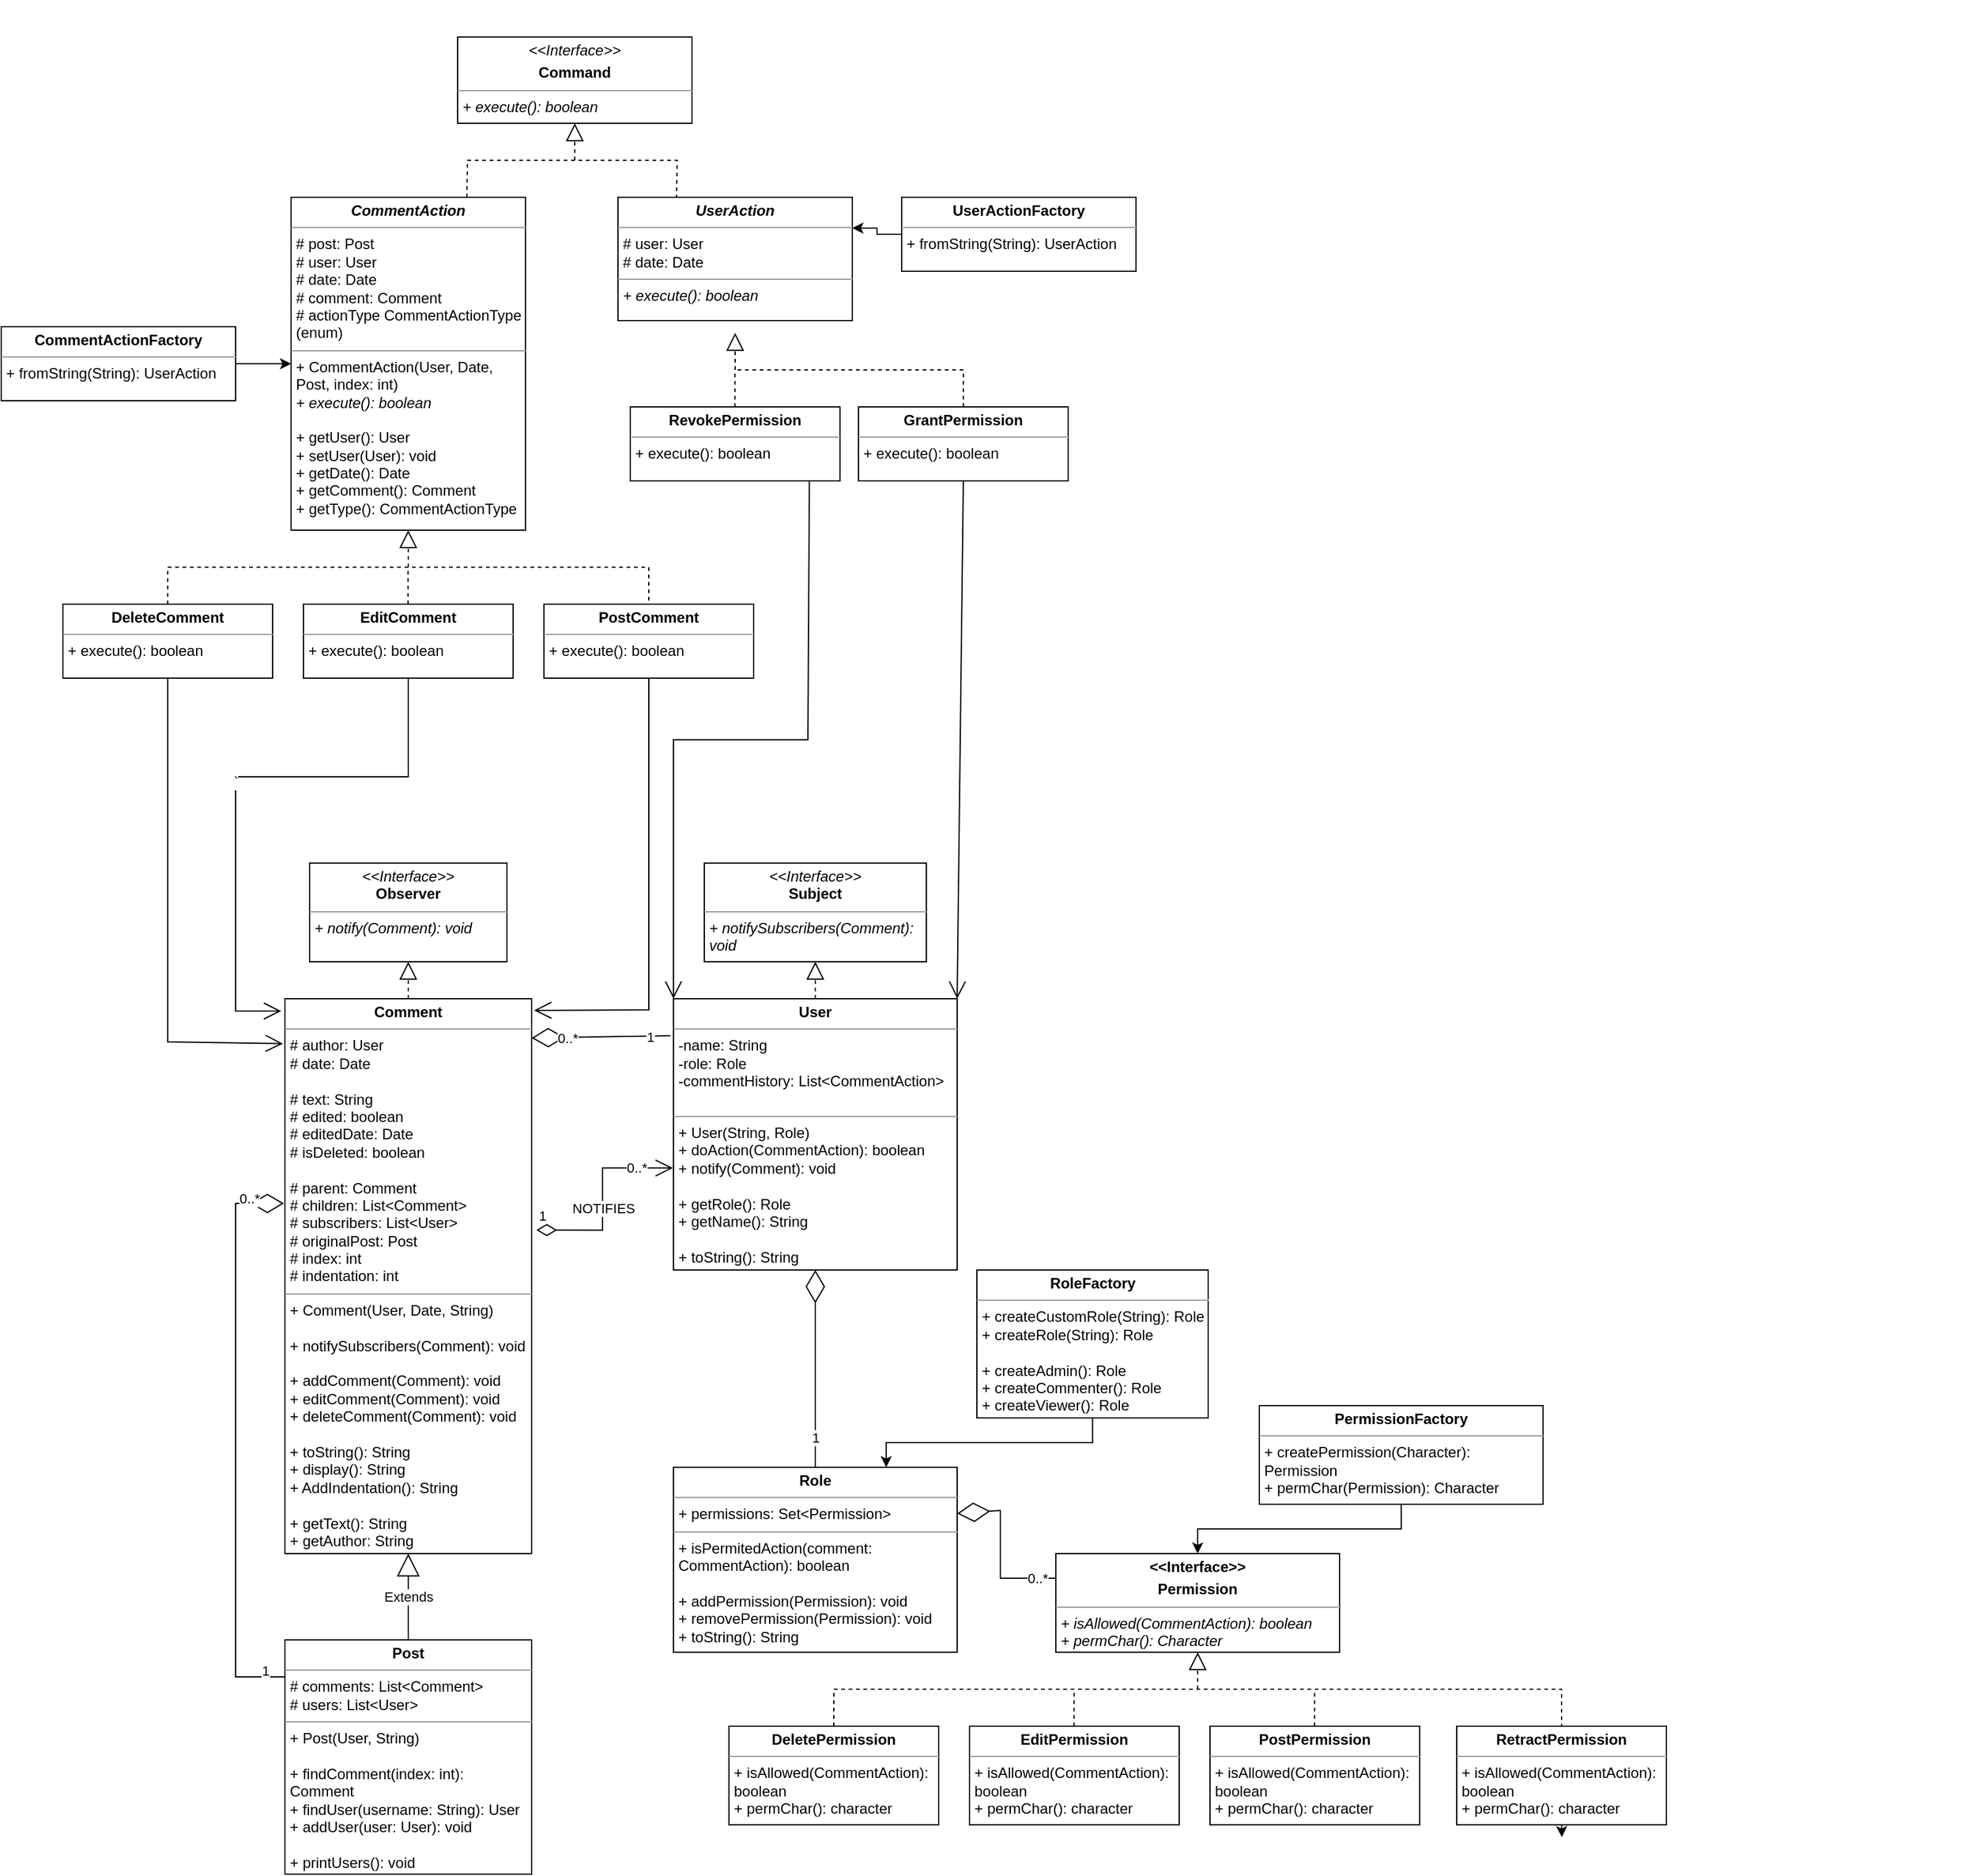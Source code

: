 <mxfile version="22.1.22" type="embed">
  <diagram name="Page-1" id="dYeS0N-J2XbGxKYjIUa5">
    <mxGraphModel dx="1405" dy="1833" grid="1" gridSize="10" guides="1" tooltips="1" connect="1" arrows="1" fold="1" page="1" pageScale="1" pageWidth="850" pageHeight="1100" math="0" shadow="0">
      <root>
        <mxCell id="0" />
        <mxCell id="1" parent="0" />
        <mxCell id="34" value="" style="group" parent="1" vertex="1" connectable="0">
          <mxGeometry x="-270" y="150" width="240" height="710" as="geometry" />
        </mxCell>
        <mxCell id="33" value="" style="group" parent="34" vertex="1" connectable="0">
          <mxGeometry width="240" height="710" as="geometry" />
        </mxCell>
        <mxCell id="2" value="&lt;p style=&quot;margin:0px;margin-top:4px;text-align:center;&quot;&gt;&lt;b&gt;Comment&lt;/b&gt;&lt;/p&gt;&lt;hr size=&quot;1&quot;&gt;&lt;p style=&quot;margin:0px;margin-left:4px;&quot;&gt;# author: User&lt;/p&gt;&lt;p style=&quot;margin:0px;margin-left:4px;&quot;&gt;# date: Date&lt;/p&gt;&lt;p style=&quot;margin:0px;margin-left:4px;&quot;&gt;&lt;br&gt;&lt;/p&gt;&lt;p style=&quot;margin:0px;margin-left:4px;&quot;&gt;# text: String&lt;/p&gt;&lt;p style=&quot;margin:0px;margin-left:4px;&quot;&gt;# edited: boolean&lt;/p&gt;&lt;p style=&quot;margin:0px;margin-left:4px;&quot;&gt;# editedDate: Date&lt;/p&gt;&lt;p style=&quot;margin:0px;margin-left:4px;&quot;&gt;# isDeleted: boolean&lt;/p&gt;&lt;p style=&quot;margin:0px;margin-left:4px;&quot;&gt;&lt;br&gt;&lt;/p&gt;&lt;p style=&quot;margin:0px;margin-left:4px;&quot;&gt;# parent: Comment&lt;/p&gt;&lt;p style=&quot;margin:0px;margin-left:4px;&quot;&gt;# children: List&amp;lt;Comment&amp;gt;&lt;/p&gt;&lt;p style=&quot;margin:0px;margin-left:4px;&quot;&gt;# subscribers: List&amp;lt;User&amp;gt;&lt;/p&gt;&lt;p style=&quot;border-color: var(--border-color); margin: 0px 0px 0px 4px;&quot;&gt;# originalPost: Post&lt;/p&gt;&lt;p style=&quot;border-color: var(--border-color); margin: 0px 0px 0px 4px;&quot;&gt;# index: int&lt;/p&gt;&lt;p style=&quot;border-color: var(--border-color); margin: 0px 0px 0px 4px;&quot;&gt;# indentation: int&lt;/p&gt;&lt;hr size=&quot;1&quot;&gt;&lt;p style=&quot;margin:0px;margin-left:4px;&quot;&gt;+ Comment(User, Date, String)&lt;/p&gt;&lt;p style=&quot;margin:0px;margin-left:4px;&quot;&gt;&lt;br&gt;&lt;/p&gt;&lt;p style=&quot;border-color: var(--border-color); margin: 0px 0px 0px 4px;&quot;&gt;+ notifySubscribers(Comment): void&lt;/p&gt;&lt;p style=&quot;border-color: var(--border-color); margin: 0px 0px 0px 4px;&quot;&gt;&lt;br&gt;&lt;/p&gt;&lt;p style=&quot;margin:0px;margin-left:4px;&quot;&gt;&lt;span style=&quot;background-color: initial;&quot;&gt;+ addComment(Comment): void&lt;/span&gt;&lt;br&gt;&lt;/p&gt;&lt;p style=&quot;margin:0px;margin-left:4px;&quot;&gt;&lt;span style=&quot;background-color: initial;&quot;&gt;+ editComment(Comment): void&lt;/span&gt;&lt;/p&gt;&lt;p style=&quot;margin:0px;margin-left:4px;&quot;&gt;&lt;span style=&quot;background-color: initial;&quot;&gt;+ deleteComment(Comment): void&lt;/span&gt;&lt;/p&gt;&lt;p style=&quot;margin:0px;margin-left:4px;&quot;&gt;&lt;br&gt;&lt;/p&gt;&lt;p style=&quot;margin:0px;margin-left:4px;&quot;&gt;+ toString(): String&lt;/p&gt;&lt;p style=&quot;margin:0px;margin-left:4px;&quot;&gt;+ display(): String&lt;/p&gt;&lt;p style=&quot;margin:0px;margin-left:4px;&quot;&gt;+ AddIndentation(): String&lt;/p&gt;&lt;p style=&quot;margin:0px;margin-left:4px;&quot;&gt;&lt;br&gt;&lt;/p&gt;&lt;p style=&quot;margin:0px;margin-left:4px;&quot;&gt;+ getText(): String&lt;/p&gt;&lt;p style=&quot;margin:0px;margin-left:4px;&quot;&gt;+ getAuthor: String&lt;/p&gt;" style="verticalAlign=top;align=left;overflow=fill;fontSize=12;fontFamily=Helvetica;html=1;whiteSpace=wrap;" parent="33" vertex="1">
          <mxGeometry x="40" width="200" height="450" as="geometry" />
        </mxCell>
        <mxCell id="3" value="&lt;p style=&quot;margin:0px;margin-top:4px;text-align:center;&quot;&gt;&lt;b&gt;Post&lt;/b&gt;&lt;/p&gt;&lt;hr size=&quot;1&quot;&gt;&lt;p style=&quot;margin:0px;margin-left:4px;&quot;&gt;&lt;span style=&quot;background-color: initial;&quot;&gt;# comments: List&amp;lt;Comment&amp;gt;&lt;/span&gt;&lt;br&gt;&lt;/p&gt;&lt;p style=&quot;margin:0px;margin-left:4px;&quot;&gt;# users: List&amp;lt;User&amp;gt;&lt;/p&gt;&lt;hr size=&quot;1&quot;&gt;&lt;p style=&quot;margin:0px;margin-left:4px;&quot;&gt;+ Post(User, String)&lt;/p&gt;&lt;p style=&quot;margin:0px;margin-left:4px;&quot;&gt;&lt;br&gt;&lt;/p&gt;&lt;p style=&quot;margin:0px;margin-left:4px;&quot;&gt;+ findComment(index: int): Comment&lt;/p&gt;&lt;p style=&quot;margin:0px;margin-left:4px;&quot;&gt;+ findUser(username: String): User&lt;/p&gt;&lt;p style=&quot;margin:0px;margin-left:4px;&quot;&gt;+ addUser(user: User): void&lt;/p&gt;&lt;p style=&quot;margin:0px;margin-left:4px;&quot;&gt;&lt;br&gt;&lt;/p&gt;&lt;p style=&quot;margin:0px;margin-left:4px;&quot;&gt;+ printUsers(): void&lt;/p&gt;" style="verticalAlign=top;align=left;overflow=fill;fontSize=12;fontFamily=Helvetica;html=1;whiteSpace=wrap;" parent="33" vertex="1">
          <mxGeometry x="40" y="520" width="200" height="190" as="geometry" />
        </mxCell>
        <mxCell id="4" value="Extends" style="endArrow=block;endSize=16;endFill=0;html=1;rounded=0;entryX=0.5;entryY=1;entryDx=0;entryDy=0;exitX=0.5;exitY=0;exitDx=0;exitDy=0;" parent="33" source="3" target="2" edge="1">
          <mxGeometry width="160" relative="1" as="geometry">
            <mxPoint x="100" y="480" as="sourcePoint" />
            <mxPoint x="260" y="480" as="targetPoint" />
          </mxGeometry>
        </mxCell>
        <mxCell id="5" value="" style="endArrow=diamondThin;endFill=0;endSize=24;html=1;rounded=0;entryX=-0.004;entryY=0.369;entryDx=0;entryDy=0;entryPerimeter=0;" parent="33" target="2" edge="1">
          <mxGeometry width="160" relative="1" as="geometry">
            <mxPoint x="40" y="550" as="sourcePoint" />
            <mxPoint x="40" y="170" as="targetPoint" />
            <Array as="points">
              <mxPoint y="550" />
              <mxPoint y="166" />
            </Array>
          </mxGeometry>
        </mxCell>
        <mxCell id="6" value="0..*" style="edgeLabel;html=1;align=center;verticalAlign=middle;resizable=0;points=[];" parent="5" vertex="1" connectable="0">
          <mxGeometry x="0.877" y="4" relative="1" as="geometry">
            <mxPoint as="offset" />
          </mxGeometry>
        </mxCell>
        <mxCell id="12" value="1" style="edgeLabel;html=1;align=center;verticalAlign=middle;resizable=0;points=[];" parent="5" vertex="1" connectable="0">
          <mxGeometry x="-0.924" y="-5" relative="1" as="geometry">
            <mxPoint x="1" as="offset" />
          </mxGeometry>
        </mxCell>
        <mxCell id="78" value="" style="endArrow=open;endFill=1;endSize=12;html=1;rounded=0;exitX=0.854;exitY=0.98;exitDx=0;exitDy=0;exitPerimeter=0;entryX=0;entryY=0;entryDx=0;entryDy=0;" parent="1" source="72" target="7" edge="1">
          <mxGeometry width="160" relative="1" as="geometry">
            <mxPoint x="315" y="100" as="sourcePoint" />
            <mxPoint x="510" y="140" as="targetPoint" />
            <Array as="points">
              <mxPoint x="194" y="-60" />
              <mxPoint x="85" y="-60" />
            </Array>
          </mxGeometry>
        </mxCell>
        <mxCell id="10" value="" style="endArrow=diamondThin;endFill=0;endSize=24;html=1;rounded=0;exitX=-0.011;exitY=0.145;exitDx=0;exitDy=0;exitPerimeter=0;entryX=1;entryY=0;entryDx=0;entryDy=0;" parent="1" edge="1">
          <mxGeometry width="160" relative="1" as="geometry">
            <mxPoint x="82.47" y="180.0" as="sourcePoint" />
            <mxPoint x="-30" y="181.82" as="targetPoint" />
          </mxGeometry>
        </mxCell>
        <mxCell id="11" value="1" style="edgeLabel;html=1;align=center;verticalAlign=middle;resizable=0;points=[];" parent="10" vertex="1" connectable="0">
          <mxGeometry x="-0.697" relative="1" as="geometry">
            <mxPoint as="offset" />
          </mxGeometry>
        </mxCell>
        <mxCell id="198" value="0..*&lt;br&gt;" style="edgeLabel;html=1;align=center;verticalAlign=middle;resizable=0;points=[];" vertex="1" connectable="0" parent="10">
          <mxGeometry x="0.496" relative="1" as="geometry">
            <mxPoint as="offset" />
          </mxGeometry>
        </mxCell>
        <mxCell id="88" value="" style="group" parent="1" vertex="1" connectable="0">
          <mxGeometry x="50" y="150" width="1090" height="640" as="geometry" />
        </mxCell>
        <mxCell id="32" value="" style="group" parent="88" vertex="1" connectable="0">
          <mxGeometry width="1090" height="640" as="geometry" />
        </mxCell>
        <mxCell id="43" value="" style="group" parent="32" vertex="1" connectable="0">
          <mxGeometry x="35" y="380" width="825" height="290" as="geometry" />
        </mxCell>
        <mxCell id="13" value="&lt;p style=&quot;margin:0px;margin-top:4px;text-align:center;&quot;&gt;&lt;b&gt;Role&lt;/b&gt;&lt;/p&gt;&lt;hr size=&quot;1&quot;&gt;&lt;p style=&quot;margin:0px;margin-left:4px;&quot;&gt;&lt;span style=&quot;background-color: initial;&quot;&gt;+ permissions: Set&amp;lt;Permission&amp;gt;&lt;/span&gt;&lt;span style=&quot;background-color: initial;&quot;&gt;&amp;nbsp;&lt;/span&gt;&lt;/p&gt;&lt;hr size=&quot;1&quot;&gt;&lt;p style=&quot;margin:0px;margin-left:4px;&quot;&gt;+ isPermitedAction(comment: CommentAction): boolean&lt;/p&gt;&lt;p style=&quot;margin:0px;margin-left:4px;&quot;&gt;&lt;br&gt;&lt;/p&gt;&lt;p style=&quot;margin:0px;margin-left:4px;&quot;&gt;+ addPermission(Permission): void&lt;/p&gt;&lt;p style=&quot;margin:0px;margin-left:4px;&quot;&gt;+ removePermission(Permission): void&lt;/p&gt;&lt;p style=&quot;margin:0px;margin-left:4px;&quot;&gt;+ toString(): String&lt;/p&gt;" style="verticalAlign=top;align=left;overflow=fill;fontSize=12;fontFamily=Helvetica;html=1;whiteSpace=wrap;" parent="43" vertex="1">
          <mxGeometry width="230" height="150" as="geometry" />
        </mxCell>
        <mxCell id="16" value="&lt;p style=&quot;margin:0px;margin-top:4px;text-align:center;&quot;&gt;&lt;b&gt;&amp;lt;&amp;lt;Interface&amp;gt;&amp;gt;&lt;/b&gt;&lt;/p&gt;&lt;p style=&quot;margin:0px;margin-top:4px;text-align:center;&quot;&gt;&lt;b&gt;Permission&lt;/b&gt;&lt;/p&gt;&lt;hr size=&quot;1&quot;&gt;&lt;p style=&quot;margin:0px;margin-left:4px;&quot;&gt;&lt;span style=&quot;background-color: initial;&quot;&gt;&lt;i&gt;+ isAllowed(CommentAction): boolean&lt;/i&gt;&lt;/span&gt;&lt;/p&gt;&lt;p style=&quot;margin:0px;margin-left:4px;&quot;&gt;&lt;i&gt;+ permChar(): Character&lt;/i&gt;&lt;/p&gt;" style="verticalAlign=top;align=left;overflow=fill;fontSize=12;fontFamily=Helvetica;html=1;whiteSpace=wrap;" parent="43" vertex="1">
          <mxGeometry x="310" y="70" width="230" height="80" as="geometry" />
        </mxCell>
        <mxCell id="17" value="&lt;p style=&quot;margin:0px;margin-top:4px;text-align:center;&quot;&gt;&lt;b style=&quot;background-color: initial;&quot;&gt;DeletePermission&lt;/b&gt;&lt;br&gt;&lt;/p&gt;&lt;hr size=&quot;1&quot;&gt;&lt;p style=&quot;margin:0px;margin-left:4px;&quot;&gt;&lt;span style=&quot;background-color: initial;&quot;&gt;+ isAllowed(CommentAction): boolean&lt;/span&gt;&lt;/p&gt;&lt;p style=&quot;margin:0px;margin-left:4px;&quot;&gt;&lt;span style=&quot;background-color: initial;&quot;&gt;+ permChar(): character&lt;/span&gt;&lt;/p&gt;" style="verticalAlign=top;align=left;overflow=fill;fontSize=12;fontFamily=Helvetica;html=1;whiteSpace=wrap;" parent="43" vertex="1">
          <mxGeometry x="45" y="210" width="170" height="80" as="geometry" />
        </mxCell>
        <mxCell id="21" value="&lt;p style=&quot;margin:0px;margin-top:4px;text-align:center;&quot;&gt;&lt;b&gt;EditPermission&lt;/b&gt;&lt;/p&gt;&lt;hr size=&quot;1&quot;&gt;&lt;p style=&quot;margin:0px;margin-left:4px;&quot;&gt;&lt;span style=&quot;background-color: initial;&quot;&gt;+ isAllowed(CommentAction): boolean&lt;/span&gt;&lt;/p&gt;&lt;p style=&quot;margin:0px;margin-left:4px;&quot;&gt;&lt;span style=&quot;background-color: initial;&quot;&gt;+ permChar(): character&lt;/span&gt;&lt;/p&gt;" style="verticalAlign=top;align=left;overflow=fill;fontSize=12;fontFamily=Helvetica;html=1;whiteSpace=wrap;" parent="43" vertex="1">
          <mxGeometry x="240" y="210" width="170" height="80" as="geometry" />
        </mxCell>
        <mxCell id="108" style="edgeStyle=orthogonalEdgeStyle;rounded=0;orthogonalLoop=1;jettySize=auto;html=1;exitX=0.5;exitY=1;exitDx=0;exitDy=0;" parent="43" source="22" edge="1">
          <mxGeometry relative="1" as="geometry">
            <mxPoint x="720.286" y="300" as="targetPoint" />
          </mxGeometry>
        </mxCell>
        <mxCell id="22" value="&lt;p style=&quot;margin:0px;margin-top:4px;text-align:center;&quot;&gt;&lt;b&gt;RetractPermission&lt;/b&gt;&lt;/p&gt;&lt;hr size=&quot;1&quot;&gt;&lt;p style=&quot;margin:0px;margin-left:4px;&quot;&gt;&lt;span style=&quot;background-color: initial;&quot;&gt;+ isAllowed(CommentAction): boolean&lt;/span&gt;&lt;/p&gt;&lt;p style=&quot;margin:0px;margin-left:4px;&quot;&gt;+ permChar(): character&lt;span style=&quot;background-color: initial;&quot;&gt;&lt;br&gt;&lt;/span&gt;&lt;/p&gt;" style="verticalAlign=top;align=left;overflow=fill;fontSize=12;fontFamily=Helvetica;html=1;whiteSpace=wrap;" parent="43" vertex="1">
          <mxGeometry x="635" y="210" width="170" height="80" as="geometry" />
        </mxCell>
        <mxCell id="23" value="&lt;p style=&quot;margin:0px;margin-top:4px;text-align:center;&quot;&gt;&lt;b&gt;PostPermission&lt;/b&gt;&lt;/p&gt;&lt;hr size=&quot;1&quot;&gt;&lt;p style=&quot;margin:0px;margin-left:4px;&quot;&gt;&lt;span style=&quot;background-color: initial;&quot;&gt;+ isAllowed(CommentAction): boolean&lt;/span&gt;&lt;/p&gt;&lt;p style=&quot;margin:0px;margin-left:4px;&quot;&gt;+ permChar(): character&lt;span style=&quot;background-color: initial;&quot;&gt;&lt;br&gt;&lt;/span&gt;&lt;/p&gt;" style="verticalAlign=top;align=left;overflow=fill;fontSize=12;fontFamily=Helvetica;html=1;whiteSpace=wrap;" parent="43" vertex="1">
          <mxGeometry x="435" y="210" width="170" height="80" as="geometry" />
        </mxCell>
        <mxCell id="24" value="" style="endArrow=diamondThin;endFill=0;endSize=24;html=1;rounded=0;exitX=0;exitY=0.25;exitDx=0;exitDy=0;entryX=1;entryY=0.25;entryDx=0;entryDy=0;" parent="43" source="16" target="13" edge="1">
          <mxGeometry width="160" relative="1" as="geometry">
            <mxPoint x="-281" y="17" as="sourcePoint" />
            <mxPoint x="-390" y="17" as="targetPoint" />
            <Array as="points">
              <mxPoint x="265" y="90" />
              <mxPoint x="265" y="35" />
            </Array>
          </mxGeometry>
        </mxCell>
        <mxCell id="26" value="0..*&lt;br&gt;" style="edgeLabel;html=1;align=center;verticalAlign=middle;resizable=0;points=[];" parent="24" vertex="1" connectable="0">
          <mxGeometry x="-0.77" relative="1" as="geometry">
            <mxPoint as="offset" />
          </mxGeometry>
        </mxCell>
        <mxCell id="27" value="" style="endArrow=block;dashed=1;endFill=0;endSize=12;html=1;rounded=0;entryX=0.5;entryY=1;entryDx=0;entryDy=0;" parent="43" target="16" edge="1">
          <mxGeometry width="160" relative="1" as="geometry">
            <mxPoint x="425" y="180" as="sourcePoint" />
            <mxPoint x="510" y="400" as="targetPoint" />
          </mxGeometry>
        </mxCell>
        <mxCell id="28" value="" style="endArrow=none;dashed=1;endFill=0;endSize=12;html=1;rounded=0;entryX=0.5;entryY=0;entryDx=0;entryDy=0;exitX=0.5;exitY=0;exitDx=0;exitDy=0;" parent="43" source="17" target="22" edge="1">
          <mxGeometry width="160" relative="1" as="geometry">
            <mxPoint x="140" y="180" as="sourcePoint" />
            <mxPoint x="730" y="180" as="targetPoint" />
            <Array as="points">
              <mxPoint x="130" y="180" />
              <mxPoint x="430" y="180" />
              <mxPoint x="720" y="180" />
            </Array>
          </mxGeometry>
        </mxCell>
        <mxCell id="30" value="" style="endArrow=none;dashed=1;endFill=0;endSize=12;html=1;rounded=0;entryX=0.5;entryY=1;entryDx=0;entryDy=0;" parent="43" edge="1">
          <mxGeometry width="160" relative="1" as="geometry">
            <mxPoint x="324.76" y="210" as="sourcePoint" />
            <mxPoint x="324.76" y="180" as="targetPoint" />
          </mxGeometry>
        </mxCell>
        <mxCell id="31" value="" style="endArrow=none;dashed=1;endFill=0;endSize=12;html=1;rounded=0;entryX=0.5;entryY=1;entryDx=0;entryDy=0;" parent="43" edge="1">
          <mxGeometry width="160" relative="1" as="geometry">
            <mxPoint x="519.76" y="210" as="sourcePoint" />
            <mxPoint x="519.76" y="180" as="targetPoint" />
          </mxGeometry>
        </mxCell>
        <mxCell id="7" value="&lt;p style=&quot;margin:0px;margin-top:4px;text-align:center;&quot;&gt;&lt;b&gt;User&lt;/b&gt;&lt;/p&gt;&lt;hr size=&quot;1&quot;&gt;&lt;p style=&quot;margin:0px;margin-left:4px;&quot;&gt;-name: String&lt;/p&gt;&lt;p style=&quot;margin:0px;margin-left:4px;&quot;&gt;-role: Role&lt;/p&gt;&lt;p style=&quot;margin:0px;margin-left:4px;&quot;&gt;-commentHistory: List&amp;lt;CommentAction&amp;gt;&lt;/p&gt;&lt;p style=&quot;margin:0px;margin-left:4px;&quot;&gt;&amp;nbsp;&lt;/p&gt;&lt;hr size=&quot;1&quot;&gt;&lt;p style=&quot;margin:0px;margin-left:4px;&quot;&gt;+ User(String, Role)&amp;nbsp;&lt;/p&gt;&lt;p style=&quot;margin:0px;margin-left:4px;&quot;&gt;+ doAction(CommentAction): boolean&lt;/p&gt;&lt;p style=&quot;margin:0px;margin-left:4px;&quot;&gt;+ notify(Comment): void&lt;/p&gt;&lt;p style=&quot;margin:0px;margin-left:4px;&quot;&gt;&lt;br&gt;&lt;/p&gt;&lt;p style=&quot;margin:0px;margin-left:4px;&quot;&gt;+ getRole(): Role&lt;/p&gt;&lt;p style=&quot;margin:0px;margin-left:4px;&quot;&gt;+ getName(): String&lt;/p&gt;&lt;p style=&quot;margin:0px;margin-left:4px;&quot;&gt;&lt;br&gt;&lt;/p&gt;&lt;p style=&quot;margin:0px;margin-left:4px;&quot;&gt;+ toString(): String&lt;/p&gt;" style="verticalAlign=top;align=left;overflow=fill;fontSize=12;fontFamily=Helvetica;html=1;whiteSpace=wrap;" parent="32" vertex="1">
          <mxGeometry x="35" width="230" height="220" as="geometry" />
        </mxCell>
        <mxCell id="14" value="" style="endArrow=diamondThin;endFill=0;endSize=24;html=1;rounded=0;exitX=0.5;exitY=0;exitDx=0;exitDy=0;entryX=0.5;entryY=1;entryDx=0;entryDy=0;" parent="32" source="13" target="7" edge="1">
          <mxGeometry width="160" relative="1" as="geometry">
            <mxPoint x="1094" y="150" as="sourcePoint" />
            <mxPoint x="150" y="210" as="targetPoint" />
          </mxGeometry>
        </mxCell>
        <mxCell id="15" value="1" style="edgeLabel;html=1;align=center;verticalAlign=middle;resizable=0;points=[];" parent="14" vertex="1" connectable="0">
          <mxGeometry x="-0.697" relative="1" as="geometry">
            <mxPoint as="offset" />
          </mxGeometry>
        </mxCell>
        <mxCell id="171" value="&lt;p style=&quot;margin:0px;margin-top:4px;text-align:center;&quot;&gt;&lt;b&gt;RoleFactory&lt;/b&gt;&lt;/p&gt;&lt;hr size=&quot;1&quot;&gt;&lt;p style=&quot;margin:0px;margin-left:4px;&quot;&gt;+ createCustomRole(String): Role&lt;/p&gt;&lt;p style=&quot;margin:0px;margin-left:4px;&quot;&gt;+ createRole(String): Role&lt;/p&gt;&lt;p style=&quot;margin:0px;margin-left:4px;&quot;&gt;&lt;br&gt;&lt;/p&gt;&lt;p style=&quot;margin:0px;margin-left:4px;&quot;&gt;+ createAdmin(): Role&lt;/p&gt;&lt;p style=&quot;margin:0px;margin-left:4px;&quot;&gt;+ createCommenter(): Role&lt;/p&gt;&lt;p style=&quot;margin:0px;margin-left:4px;&quot;&gt;+ createViewer(): Role&lt;/p&gt;" style="verticalAlign=top;align=left;overflow=fill;fontSize=12;fontFamily=Helvetica;html=1;whiteSpace=wrap;" vertex="1" parent="32">
          <mxGeometry x="281" y="220" width="187.5" height="120" as="geometry" />
        </mxCell>
        <mxCell id="172" value="" style="edgeStyle=orthogonalEdgeStyle;rounded=0;orthogonalLoop=1;jettySize=auto;html=1;entryX=0.75;entryY=0;entryDx=0;entryDy=0;exitX=0.5;exitY=1;exitDx=0;exitDy=0;" edge="1" parent="32" source="171" target="13">
          <mxGeometry relative="1" as="geometry">
            <mxPoint x="198.571" y="350" as="sourcePoint" />
            <mxPoint x="585" y="510" as="targetPoint" />
          </mxGeometry>
        </mxCell>
        <mxCell id="102" value="&lt;p style=&quot;margin:0px;margin-top:4px;text-align:center;&quot;&gt;&lt;b&gt;PermissionFactory&lt;/b&gt;&lt;/p&gt;&lt;hr size=&quot;1&quot;&gt;&lt;p style=&quot;margin:0px;margin-left:4px;&quot;&gt;+ createPermission(Character): Permission&lt;/p&gt;&lt;p style=&quot;margin:0px;margin-left:4px;&quot;&gt;+ permChar(Permission): Character&lt;/p&gt;" style="verticalAlign=top;align=left;overflow=fill;fontSize=12;fontFamily=Helvetica;html=1;whiteSpace=wrap;" parent="32" vertex="1">
          <mxGeometry x="510" y="330" width="230" height="80" as="geometry" />
        </mxCell>
        <mxCell id="103" value="" style="edgeStyle=orthogonalEdgeStyle;rounded=0;orthogonalLoop=1;jettySize=auto;html=1;" parent="32" source="102" target="16" edge="1">
          <mxGeometry relative="1" as="geometry" />
        </mxCell>
        <mxCell id="63" value="`" style="endArrow=open;endFill=1;endSize=12;html=1;rounded=0;exitX=0.5;exitY=1;exitDx=0;exitDy=0;" parent="1" source="47" edge="1">
          <mxGeometry width="160" relative="1" as="geometry">
            <mxPoint x="335" y="800" as="sourcePoint" />
            <mxPoint x="-233" y="160" as="targetPoint" />
            <Array as="points">
              <mxPoint x="-130" y="-30" />
              <mxPoint x="-270" y="-30" />
              <mxPoint x="-270" y="160" />
            </Array>
          </mxGeometry>
        </mxCell>
        <mxCell id="64" value="" style="endArrow=open;endFill=1;endSize=12;html=1;rounded=0;exitX=0.5;exitY=1;exitDx=0;exitDy=0;entryX=1.01;entryY=0.021;entryDx=0;entryDy=0;entryPerimeter=0;" parent="1" source="49" target="2" edge="1">
          <mxGeometry width="160" relative="1" as="geometry">
            <mxPoint x="540" y="790" as="sourcePoint" />
            <mxPoint x="220" y="810" as="targetPoint" />
            <Array as="points">
              <mxPoint x="65" y="159" />
            </Array>
          </mxGeometry>
        </mxCell>
        <mxCell id="61" value="" style="endArrow=open;endFill=1;endSize=12;html=1;rounded=0;exitX=0.5;exitY=1;exitDx=0;exitDy=0;entryX=-0.008;entryY=0.081;entryDx=0;entryDy=0;entryPerimeter=0;" parent="1" source="46" target="2" edge="1">
          <mxGeometry width="160" relative="1" as="geometry">
            <mxPoint x="365.455" y="800" as="sourcePoint" />
            <mxPoint x="220" y="790" as="targetPoint" />
            <Array as="points">
              <mxPoint x="-325" y="110" />
              <mxPoint x="-325" y="185" />
            </Array>
          </mxGeometry>
        </mxCell>
        <mxCell id="125" value="" style="group" vertex="1" connectable="0" parent="1">
          <mxGeometry x="-410" y="-660" width="840" height="580" as="geometry" />
        </mxCell>
        <mxCell id="67" value="" style="group" parent="125" vertex="1" connectable="0">
          <mxGeometry y="160" width="560" height="420" as="geometry" />
        </mxCell>
        <mxCell id="62" value="" style="group" parent="67" vertex="1" connectable="0">
          <mxGeometry width="560" height="390" as="geometry" />
        </mxCell>
        <mxCell id="46" value="&lt;p style=&quot;margin:0px;margin-top:4px;text-align:center;&quot;&gt;&lt;b&gt;DeleteComment&lt;/b&gt;&lt;/p&gt;&lt;hr size=&quot;1&quot;&gt;&lt;p style=&quot;margin:0px;margin-left:4px;&quot;&gt;&lt;span style=&quot;background-color: initial;&quot;&gt;+ execute(): boolean&lt;/span&gt;&lt;/p&gt;" style="verticalAlign=top;align=left;overflow=fill;fontSize=12;fontFamily=Helvetica;html=1;whiteSpace=wrap;" parent="62" vertex="1">
          <mxGeometry y="330" width="170" height="60" as="geometry" />
        </mxCell>
        <mxCell id="47" value="&lt;p style=&quot;margin:0px;margin-top:4px;text-align:center;&quot;&gt;&lt;b&gt;EditComment&lt;/b&gt;&lt;/p&gt;&lt;hr size=&quot;1&quot;&gt;&lt;p style=&quot;margin:0px;margin-left:4px;&quot;&gt;&lt;span style=&quot;background-color: initial;&quot;&gt;+ execute(): boolean&lt;/span&gt;&lt;/p&gt;" style="verticalAlign=top;align=left;overflow=fill;fontSize=12;fontFamily=Helvetica;html=1;whiteSpace=wrap;" parent="62" vertex="1">
          <mxGeometry x="195" y="330" width="170" height="60" as="geometry" />
        </mxCell>
        <mxCell id="49" value="&lt;p style=&quot;margin:0px;margin-top:4px;text-align:center;&quot;&gt;&lt;b&gt;PostComment&lt;/b&gt;&lt;/p&gt;&lt;hr size=&quot;1&quot;&gt;&lt;p style=&quot;margin:0px;margin-left:4px;&quot;&gt;&lt;span style=&quot;background-color: initial;&quot;&gt;+ execute(): boolean&lt;/span&gt;&lt;/p&gt;" style="verticalAlign=top;align=left;overflow=fill;fontSize=12;fontFamily=Helvetica;html=1;whiteSpace=wrap;" parent="62" vertex="1">
          <mxGeometry x="390" y="330" width="170" height="60" as="geometry" />
        </mxCell>
        <mxCell id="50" value="" style="endArrow=block;dashed=1;endFill=0;endSize=12;html=1;rounded=0;entryX=0.5;entryY=1;entryDx=0;entryDy=0;" parent="62" edge="1">
          <mxGeometry width="160" relative="1" as="geometry">
            <mxPoint x="280" y="300" as="sourcePoint" />
            <mxPoint x="280" y="270" as="targetPoint" />
          </mxGeometry>
        </mxCell>
        <mxCell id="40" value="&lt;p style=&quot;margin:0px;margin-top:4px;text-align:center;&quot;&gt;&lt;b&gt;&lt;i&gt;CommentAction&lt;/i&gt;&lt;/b&gt;&lt;/p&gt;&lt;hr size=&quot;1&quot;&gt;&lt;p style=&quot;margin:0px;margin-left:4px;&quot;&gt;&lt;span style=&quot;background-color: initial;&quot;&gt;# post: Post&lt;/span&gt;&lt;br&gt;&lt;/p&gt;&lt;p style=&quot;margin:0px;margin-left:4px;&quot;&gt;# user: User&lt;/p&gt;&lt;p style=&quot;margin:0px;margin-left:4px;&quot;&gt;# date: Date&lt;/p&gt;&lt;p style=&quot;margin:0px;margin-left:4px;&quot;&gt;# comment: Comment&lt;/p&gt;&lt;p style=&quot;margin:0px;margin-left:4px;&quot;&gt;# actionType CommentActionType (enum)&lt;/p&gt;&lt;hr size=&quot;1&quot;&gt;&lt;p style=&quot;margin:0px;margin-left:4px;&quot;&gt;+ CommentAction(User, Date, Post, index: int)&lt;/p&gt;&lt;p style=&quot;margin:0px;margin-left:4px;&quot;&gt;&lt;i&gt;+ execute(): boolean&lt;/i&gt;&lt;/p&gt;&lt;p style=&quot;margin:0px;margin-left:4px;&quot;&gt;&lt;br&gt;&lt;/p&gt;&lt;p style=&quot;margin:0px;margin-left:4px;&quot;&gt;+ getUser(): User&lt;/p&gt;&lt;p style=&quot;margin:0px;margin-left:4px;&quot;&gt;+ setUser(User): void&lt;/p&gt;&lt;p style=&quot;margin:0px;margin-left:4px;&quot;&gt;+ getDate(): Date&lt;/p&gt;&lt;p style=&quot;margin:0px;margin-left:4px;&quot;&gt;+ getComment(): Comment&lt;/p&gt;&lt;p style=&quot;margin:0px;margin-left:4px;&quot;&gt;+ getType(): CommentActionType&lt;/p&gt;" style="verticalAlign=top;align=left;overflow=fill;fontSize=12;fontFamily=Helvetica;html=1;whiteSpace=wrap;" parent="62" vertex="1">
          <mxGeometry x="185" width="190" height="270" as="geometry" />
        </mxCell>
        <mxCell id="51" value="" style="endArrow=none;dashed=1;endFill=0;endSize=12;html=1;rounded=0;entryX=0.5;entryY=0;entryDx=0;entryDy=0;exitX=0.5;exitY=0;exitDx=0;exitDy=0;" parent="62" source="46" target="49" edge="1">
          <mxGeometry width="160" relative="1" as="geometry">
            <mxPoint x="80" y="330.0" as="sourcePoint" />
            <mxPoint x="570" y="330" as="targetPoint" />
            <Array as="points">
              <mxPoint x="85" y="300" />
              <mxPoint x="280" y="300" />
              <mxPoint x="475" y="300" />
            </Array>
          </mxGeometry>
        </mxCell>
        <mxCell id="52" value="" style="endArrow=none;dashed=1;endFill=0;endSize=12;html=1;rounded=0;entryX=0.5;entryY=1;entryDx=0;entryDy=0;" parent="62" edge="1">
          <mxGeometry width="160" relative="1" as="geometry">
            <mxPoint x="279.81" y="330" as="sourcePoint" />
            <mxPoint x="279.81" y="300" as="targetPoint" />
          </mxGeometry>
        </mxCell>
        <mxCell id="99" value="&lt;p style=&quot;margin:0px;margin-top:4px;text-align:center;&quot;&gt;&lt;b style=&quot;background-color: initial;&quot;&gt;CommentActionFactory&lt;/b&gt;&lt;br&gt;&lt;/p&gt;&lt;hr size=&quot;1&quot;&gt;&lt;p style=&quot;margin:0px;margin-left:4px;&quot;&gt;+ fromString(String): UserAction&lt;/p&gt;" style="verticalAlign=top;align=left;overflow=fill;fontSize=12;fontFamily=Helvetica;html=1;whiteSpace=wrap;" parent="62" vertex="1">
          <mxGeometry x="-50" y="105" width="190" height="60" as="geometry" />
        </mxCell>
        <mxCell id="101" value="" style="edgeStyle=orthogonalEdgeStyle;rounded=0;orthogonalLoop=1;jettySize=auto;html=1;" parent="62" source="99" target="40" edge="1">
          <mxGeometry relative="1" as="geometry" />
        </mxCell>
        <mxCell id="68" value="" style="group" parent="125" vertex="1" connectable="0">
          <mxGeometry x="230" width="610" height="420" as="geometry" />
        </mxCell>
        <mxCell id="70" value="" style="group" parent="68" vertex="1" connectable="0">
          <mxGeometry width="610" height="390" as="geometry" />
        </mxCell>
        <mxCell id="71" value="&lt;p style=&quot;margin:0px;margin-top:4px;text-align:center;&quot;&gt;&lt;b&gt;GrantPermission&lt;/b&gt;&lt;/p&gt;&lt;hr size=&quot;1&quot;&gt;&lt;p style=&quot;margin:0px;margin-left:4px;&quot;&gt;&lt;span style=&quot;background-color: initial;&quot;&gt;+ execute(): boolean&lt;/span&gt;&lt;/p&gt;" style="verticalAlign=top;align=left;overflow=fill;fontSize=12;fontFamily=Helvetica;html=1;whiteSpace=wrap;" parent="70" vertex="1">
          <mxGeometry x="415" y="330" width="170" height="60" as="geometry" />
        </mxCell>
        <mxCell id="72" value="&lt;p style=&quot;margin:0px;margin-top:4px;text-align:center;&quot;&gt;&lt;b&gt;RevokePermission&lt;/b&gt;&lt;/p&gt;&lt;hr size=&quot;1&quot;&gt;&lt;p style=&quot;margin:0px;margin-left:4px;&quot;&gt;&lt;span style=&quot;background-color: initial;&quot;&gt;+ execute(): boolean&lt;/span&gt;&lt;/p&gt;" style="verticalAlign=top;align=left;overflow=fill;fontSize=12;fontFamily=Helvetica;html=1;whiteSpace=wrap;" parent="70" vertex="1">
          <mxGeometry x="230" y="330" width="170" height="60" as="geometry" />
        </mxCell>
        <mxCell id="74" value="" style="endArrow=block;dashed=1;endFill=0;endSize=12;html=1;rounded=0;entryX=0.5;entryY=1;entryDx=0;entryDy=0;" parent="70" edge="1">
          <mxGeometry width="160" relative="1" as="geometry">
            <mxPoint x="315" y="300" as="sourcePoint" />
            <mxPoint x="315" y="270" as="targetPoint" />
          </mxGeometry>
        </mxCell>
        <mxCell id="75" value="&lt;p style=&quot;margin:0px;margin-top:4px;text-align:center;&quot;&gt;&lt;b style=&quot;background-color: initial;&quot;&gt;&lt;i&gt;UserAction&lt;/i&gt;&lt;/b&gt;&lt;br&gt;&lt;/p&gt;&lt;hr size=&quot;1&quot;&gt;&lt;p style=&quot;margin:0px;margin-left:4px;&quot;&gt;&lt;span style=&quot;background-color: initial;&quot;&gt;# user: User&lt;/span&gt;&lt;br&gt;&lt;/p&gt;&lt;p style=&quot;margin:0px;margin-left:4px;&quot;&gt;# date: Date&lt;/p&gt;&lt;hr size=&quot;1&quot;&gt;&lt;p style=&quot;margin:0px;margin-left:4px;&quot;&gt;&lt;i&gt;+ execute(): boolean&lt;/i&gt;&lt;/p&gt;" style="verticalAlign=top;align=left;overflow=fill;fontSize=12;fontFamily=Helvetica;html=1;whiteSpace=wrap;" parent="70" vertex="1">
          <mxGeometry x="220" y="160" width="190" height="100" as="geometry" />
        </mxCell>
        <mxCell id="76" value="" style="endArrow=none;dashed=1;endFill=0;endSize=12;html=1;rounded=0;exitX=0.5;exitY=0;exitDx=0;exitDy=0;" parent="70" source="71" edge="1">
          <mxGeometry width="160" relative="1" as="geometry">
            <mxPoint x="115" y="330.0" as="sourcePoint" />
            <mxPoint x="315" y="300" as="targetPoint" />
            <Array as="points">
              <mxPoint x="500" y="300" />
              <mxPoint x="315" y="300" />
            </Array>
          </mxGeometry>
        </mxCell>
        <mxCell id="77" value="" style="endArrow=none;dashed=1;endFill=0;endSize=12;html=1;rounded=0;entryX=0.5;entryY=1;entryDx=0;entryDy=0;" parent="70" edge="1">
          <mxGeometry width="160" relative="1" as="geometry">
            <mxPoint x="314.81" y="330" as="sourcePoint" />
            <mxPoint x="314.81" y="300" as="targetPoint" />
          </mxGeometry>
        </mxCell>
        <mxCell id="98" style="edgeStyle=orthogonalEdgeStyle;rounded=0;orthogonalLoop=1;jettySize=auto;html=1;entryX=1;entryY=0.25;entryDx=0;entryDy=0;" parent="70" source="89" target="75" edge="1">
          <mxGeometry relative="1" as="geometry" />
        </mxCell>
        <mxCell id="89" value="&lt;p style=&quot;margin:0px;margin-top:4px;text-align:center;&quot;&gt;&lt;b style=&quot;background-color: initial;&quot;&gt;UserActionFactory&lt;/b&gt;&lt;br&gt;&lt;/p&gt;&lt;hr size=&quot;1&quot;&gt;&lt;p style=&quot;margin:0px;margin-left:4px;&quot;&gt;+ fromString(String): UserAction&lt;/p&gt;" style="verticalAlign=top;align=left;overflow=fill;fontSize=12;fontFamily=Helvetica;html=1;whiteSpace=wrap;" parent="70" vertex="1">
          <mxGeometry x="450" y="160" width="190" height="60" as="geometry" />
        </mxCell>
        <mxCell id="91" value="&lt;p style=&quot;margin:0px;margin-top:4px;text-align:center;&quot;&gt;&lt;i style=&quot;&quot;&gt;&amp;lt;&amp;lt;Interface&amp;gt;&amp;gt;&lt;/i&gt;&lt;/p&gt;&lt;p style=&quot;margin:0px;margin-top:4px;text-align:center;&quot;&gt;&lt;b&gt;Command&lt;/b&gt;&lt;/p&gt;&lt;hr size=&quot;1&quot;&gt;&lt;p style=&quot;margin:0px;margin-left:4px;&quot;&gt;&lt;/p&gt;&lt;p style=&quot;margin:0px;margin-left:4px;&quot;&gt;&lt;i&gt;+ execute(): boolean&lt;/i&gt;&lt;/p&gt;" style="verticalAlign=top;align=left;overflow=fill;fontSize=12;fontFamily=Helvetica;html=1;whiteSpace=wrap;" parent="70" vertex="1">
          <mxGeometry x="90" y="30" width="190" height="70" as="geometry" />
        </mxCell>
        <mxCell id="112" value="" style="endArrow=block;dashed=1;endFill=0;endSize=12;html=1;rounded=0;entryX=0.5;entryY=1;entryDx=0;entryDy=0;" edge="1" parent="70">
          <mxGeometry width="160" relative="1" as="geometry">
            <mxPoint x="185" y="130" as="sourcePoint" />
            <mxPoint x="185" y="100" as="targetPoint" />
          </mxGeometry>
        </mxCell>
        <mxCell id="113" value="" style="endArrow=none;dashed=1;endFill=0;endSize=12;html=1;rounded=0;exitX=0.75;exitY=0;exitDx=0;exitDy=0;entryX=0.25;entryY=0;entryDx=0;entryDy=0;" edge="1" parent="125" source="40" target="75">
          <mxGeometry width="160" relative="1" as="geometry">
            <mxPoint x="270" y="160" as="sourcePoint" />
            <mxPoint x="510" y="160" as="targetPoint" />
            <Array as="points">
              <mxPoint x="328" y="130" />
              <mxPoint x="435" y="130" />
              <mxPoint x="498" y="130" />
            </Array>
          </mxGeometry>
        </mxCell>
        <mxCell id="153" value="1" style="endArrow=open;html=1;endSize=12;startArrow=diamondThin;startSize=14;startFill=0;edgeStyle=orthogonalEdgeStyle;align=left;verticalAlign=bottom;rounded=0;entryX=-0.002;entryY=0.624;entryDx=0;entryDy=0;exitX=1.019;exitY=0.417;exitDx=0;exitDy=0;exitPerimeter=0;entryPerimeter=0;" edge="1" parent="1" source="2" target="7">
          <mxGeometry x="-1" y="3" relative="1" as="geometry">
            <mxPoint x="-30" y="380" as="sourcePoint" />
            <mxPoint x="130" y="380" as="targetPoint" />
          </mxGeometry>
        </mxCell>
        <mxCell id="154" value="0..*" style="edgeLabel;html=1;align=center;verticalAlign=middle;resizable=0;points=[];" vertex="1" connectable="0" parent="153">
          <mxGeometry x="0.627" y="1" relative="1" as="geometry">
            <mxPoint as="offset" />
          </mxGeometry>
        </mxCell>
        <mxCell id="155" value="NOTIFIES" style="edgeLabel;html=1;align=center;verticalAlign=middle;resizable=0;points=[];" vertex="1" connectable="0" parent="153">
          <mxGeometry x="-0.112" relative="1" as="geometry">
            <mxPoint as="offset" />
          </mxGeometry>
        </mxCell>
        <mxCell id="157" value="&lt;p style=&quot;margin:0px;margin-top:4px;text-align:center;&quot;&gt;&lt;i&gt;&amp;lt;&amp;lt;Interface&amp;gt;&amp;gt;&lt;/i&gt;&lt;br&gt;&lt;b&gt;Observer&lt;/b&gt;&lt;/p&gt;&lt;hr size=&quot;1&quot;&gt;&lt;p style=&quot;margin:0px;margin-left:4px;&quot;&gt;&lt;span style=&quot;background-color: initial;&quot;&gt;&lt;i&gt;+ notify(Comment): void&lt;/i&gt;&lt;/span&gt;&lt;br&gt;&lt;/p&gt;" style="verticalAlign=top;align=left;overflow=fill;fontSize=12;fontFamily=Helvetica;html=1;whiteSpace=wrap;" vertex="1" parent="1">
          <mxGeometry x="-210" y="40" width="160" height="80" as="geometry" />
        </mxCell>
        <mxCell id="158" value="" style="endArrow=block;dashed=1;endFill=0;endSize=12;html=1;rounded=0;entryX=0.5;entryY=1;entryDx=0;entryDy=0;exitX=0.5;exitY=0;exitDx=0;exitDy=0;" edge="1" parent="1" source="2" target="157">
          <mxGeometry width="160" relative="1" as="geometry">
            <mxPoint x="-390" y="180" as="sourcePoint" />
            <mxPoint x="-230" y="180" as="targetPoint" />
          </mxGeometry>
        </mxCell>
        <mxCell id="164" value="&lt;p style=&quot;margin:0px;margin-top:4px;text-align:center;&quot;&gt;&lt;i&gt;&amp;lt;&amp;lt;Interface&amp;gt;&amp;gt;&lt;/i&gt;&lt;br&gt;&lt;b&gt;Subject&lt;/b&gt;&lt;/p&gt;&lt;hr size=&quot;1&quot;&gt;&lt;p style=&quot;margin:0px;margin-left:4px;&quot;&gt;&lt;span style=&quot;background-color: initial;&quot;&gt;&lt;i&gt;+ notifySubscribers(Comment): void&lt;/i&gt;&lt;/span&gt;&lt;br&gt;&lt;/p&gt;" style="verticalAlign=top;align=left;overflow=fill;fontSize=12;fontFamily=Helvetica;html=1;whiteSpace=wrap;" vertex="1" parent="1">
          <mxGeometry x="110" y="40" width="180" height="80" as="geometry" />
        </mxCell>
        <mxCell id="69" value="" style="endArrow=open;endFill=1;endSize=12;html=1;rounded=0;exitX=0.5;exitY=1;exitDx=0;exitDy=0;entryX=1;entryY=0;entryDx=0;entryDy=0;" parent="1" source="71" edge="1" target="7">
          <mxGeometry width="160" relative="1" as="geometry">
            <mxPoint x="254.01" y="-269.58" as="sourcePoint" />
            <mxPoint x="250" y="90" as="targetPoint" />
            <Array as="points" />
          </mxGeometry>
        </mxCell>
        <mxCell id="170" value="" style="endArrow=block;dashed=1;endFill=0;endSize=12;html=1;rounded=0;entryX=0.5;entryY=1;entryDx=0;entryDy=0;" edge="1" parent="1">
          <mxGeometry width="160" relative="1" as="geometry">
            <mxPoint x="200" y="150" as="sourcePoint" />
            <mxPoint x="200" y="120" as="targetPoint" />
          </mxGeometry>
        </mxCell>
      </root>
    </mxGraphModel>
  </diagram>
</mxfile>
